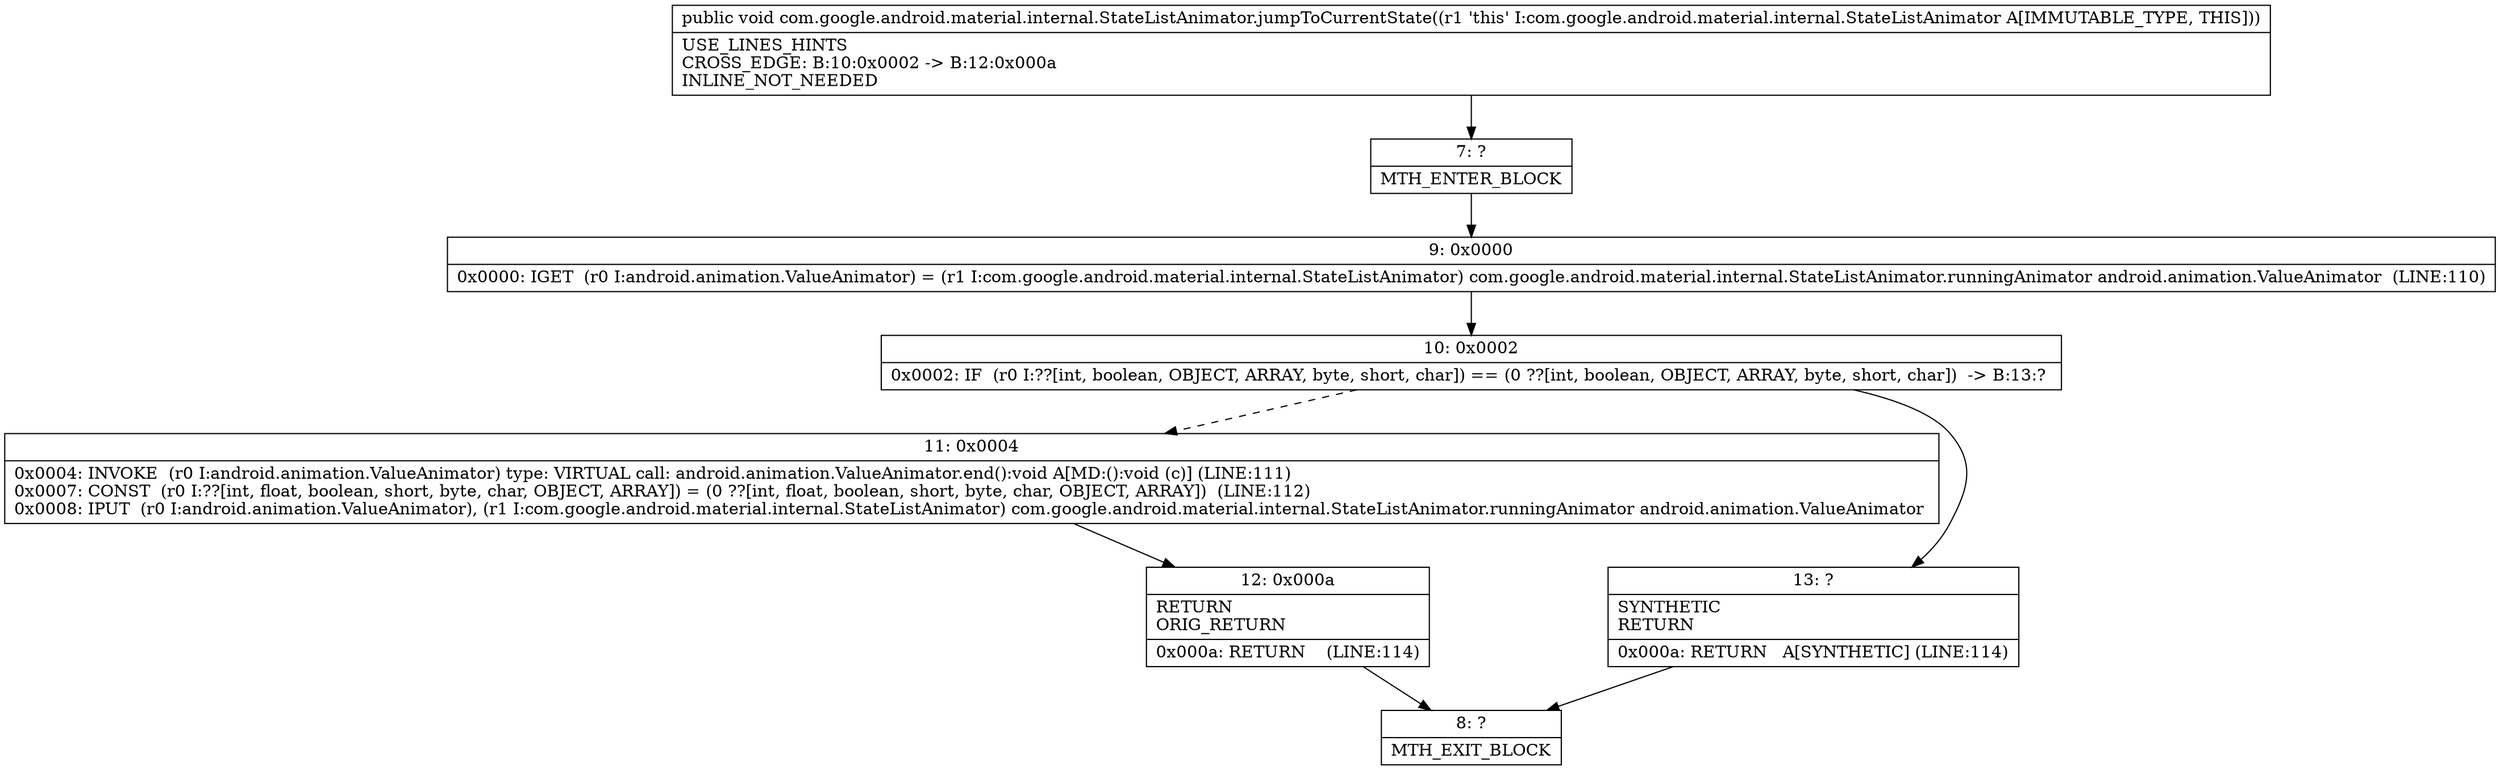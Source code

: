 digraph "CFG forcom.google.android.material.internal.StateListAnimator.jumpToCurrentState()V" {
Node_7 [shape=record,label="{7\:\ ?|MTH_ENTER_BLOCK\l}"];
Node_9 [shape=record,label="{9\:\ 0x0000|0x0000: IGET  (r0 I:android.animation.ValueAnimator) = (r1 I:com.google.android.material.internal.StateListAnimator) com.google.android.material.internal.StateListAnimator.runningAnimator android.animation.ValueAnimator  (LINE:110)\l}"];
Node_10 [shape=record,label="{10\:\ 0x0002|0x0002: IF  (r0 I:??[int, boolean, OBJECT, ARRAY, byte, short, char]) == (0 ??[int, boolean, OBJECT, ARRAY, byte, short, char])  \-\> B:13:? \l}"];
Node_11 [shape=record,label="{11\:\ 0x0004|0x0004: INVOKE  (r0 I:android.animation.ValueAnimator) type: VIRTUAL call: android.animation.ValueAnimator.end():void A[MD:():void (c)] (LINE:111)\l0x0007: CONST  (r0 I:??[int, float, boolean, short, byte, char, OBJECT, ARRAY]) = (0 ??[int, float, boolean, short, byte, char, OBJECT, ARRAY])  (LINE:112)\l0x0008: IPUT  (r0 I:android.animation.ValueAnimator), (r1 I:com.google.android.material.internal.StateListAnimator) com.google.android.material.internal.StateListAnimator.runningAnimator android.animation.ValueAnimator \l}"];
Node_12 [shape=record,label="{12\:\ 0x000a|RETURN\lORIG_RETURN\l|0x000a: RETURN    (LINE:114)\l}"];
Node_8 [shape=record,label="{8\:\ ?|MTH_EXIT_BLOCK\l}"];
Node_13 [shape=record,label="{13\:\ ?|SYNTHETIC\lRETURN\l|0x000a: RETURN   A[SYNTHETIC] (LINE:114)\l}"];
MethodNode[shape=record,label="{public void com.google.android.material.internal.StateListAnimator.jumpToCurrentState((r1 'this' I:com.google.android.material.internal.StateListAnimator A[IMMUTABLE_TYPE, THIS]))  | USE_LINES_HINTS\lCROSS_EDGE: B:10:0x0002 \-\> B:12:0x000a\lINLINE_NOT_NEEDED\l}"];
MethodNode -> Node_7;Node_7 -> Node_9;
Node_9 -> Node_10;
Node_10 -> Node_11[style=dashed];
Node_10 -> Node_13;
Node_11 -> Node_12;
Node_12 -> Node_8;
Node_13 -> Node_8;
}


